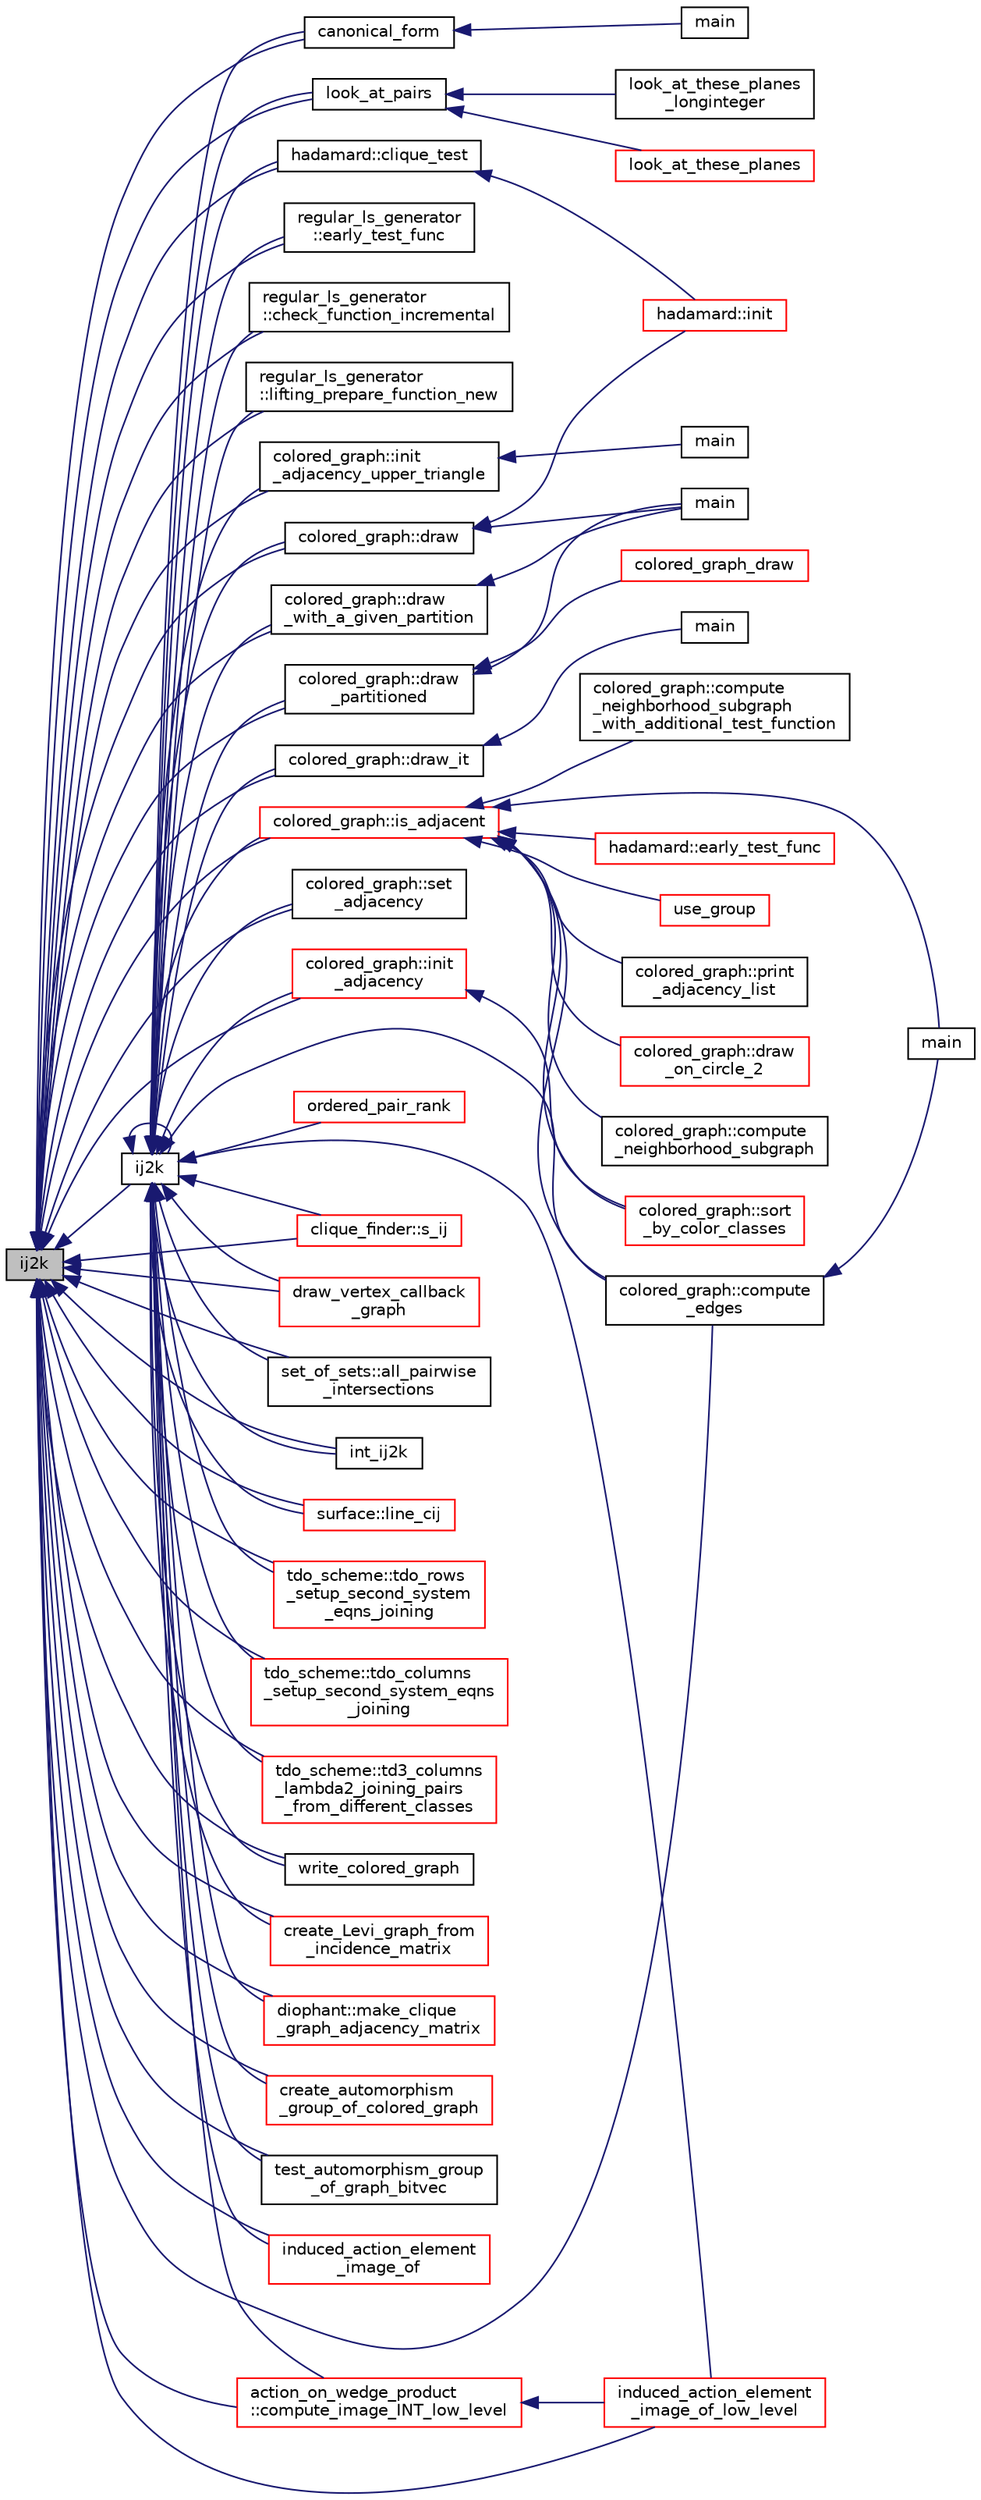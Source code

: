 digraph "ij2k"
{
  edge [fontname="Helvetica",fontsize="10",labelfontname="Helvetica",labelfontsize="10"];
  node [fontname="Helvetica",fontsize="10",shape=record];
  rankdir="LR";
  Node1004 [label="ij2k",height=0.2,width=0.4,color="black", fillcolor="grey75", style="filled", fontcolor="black"];
  Node1004 -> Node1005 [dir="back",color="midnightblue",fontsize="10",style="solid",fontname="Helvetica"];
  Node1005 [label="hadamard::clique_test",height=0.2,width=0.4,color="black", fillcolor="white", style="filled",URL="$d7/dbb/classhadamard.html#a2f9f095c9f78d125e764354279820fd5"];
  Node1005 -> Node1006 [dir="back",color="midnightblue",fontsize="10",style="solid",fontname="Helvetica"];
  Node1006 [label="hadamard::init",height=0.2,width=0.4,color="red", fillcolor="white", style="filled",URL="$d7/dbb/classhadamard.html#a16af359850b8bdd0d2a73e260d496c33"];
  Node1004 -> Node1008 [dir="back",color="midnightblue",fontsize="10",style="solid",fontname="Helvetica"];
  Node1008 [label="canonical_form",height=0.2,width=0.4,color="black", fillcolor="white", style="filled",URL="$df/d70/apps_2combinatorics_2nauty_8_c.html#a10dfaf42b6fbfd957f702a797af64457"];
  Node1008 -> Node1009 [dir="back",color="midnightblue",fontsize="10",style="solid",fontname="Helvetica"];
  Node1009 [label="main",height=0.2,width=0.4,color="black", fillcolor="white", style="filled",URL="$df/d70/apps_2combinatorics_2nauty_8_c.html#a3c04138a5bfe5d72780bb7e82a18e627"];
  Node1004 -> Node1010 [dir="back",color="midnightblue",fontsize="10",style="solid",fontname="Helvetica"];
  Node1010 [label="look_at_pairs",height=0.2,width=0.4,color="black", fillcolor="white", style="filled",URL="$da/d90/analyze_8_c.html#a0152278e7cacd5b2bb5750a6f717386e"];
  Node1010 -> Node1011 [dir="back",color="midnightblue",fontsize="10",style="solid",fontname="Helvetica"];
  Node1011 [label="look_at_these_planes\l_longinteger",height=0.2,width=0.4,color="black", fillcolor="white", style="filled",URL="$da/d90/analyze_8_c.html#ae230005122bb89f7409f5937134b73bf"];
  Node1010 -> Node1012 [dir="back",color="midnightblue",fontsize="10",style="solid",fontname="Helvetica"];
  Node1012 [label="look_at_these_planes",height=0.2,width=0.4,color="red", fillcolor="white", style="filled",URL="$da/d90/analyze_8_c.html#ad8b441870dbb818ee03042aa51a3cd09"];
  Node1004 -> Node1016 [dir="back",color="midnightblue",fontsize="10",style="solid",fontname="Helvetica"];
  Node1016 [label="regular_ls_generator\l::early_test_func",height=0.2,width=0.4,color="black", fillcolor="white", style="filled",URL="$d2/dd8/classregular__ls__generator.html#ab657f1b183fe45c4dd6e51bf0d21280a"];
  Node1004 -> Node1017 [dir="back",color="midnightblue",fontsize="10",style="solid",fontname="Helvetica"];
  Node1017 [label="regular_ls_generator\l::check_function_incremental",height=0.2,width=0.4,color="black", fillcolor="white", style="filled",URL="$d2/dd8/classregular__ls__generator.html#a3ce4a3259efd50dfc514f286d498428e"];
  Node1004 -> Node1018 [dir="back",color="midnightblue",fontsize="10",style="solid",fontname="Helvetica"];
  Node1018 [label="regular_ls_generator\l::lifting_prepare_function_new",height=0.2,width=0.4,color="black", fillcolor="white", style="filled",URL="$d2/dd8/classregular__ls__generator.html#a5d4a720722a5db9aa0bb151b785db5e5"];
  Node1004 -> Node1019 [dir="back",color="midnightblue",fontsize="10",style="solid",fontname="Helvetica"];
  Node1019 [label="colored_graph::init\l_adjacency_upper_triangle",height=0.2,width=0.4,color="black", fillcolor="white", style="filled",URL="$dc/de2/classcolored__graph.html#ab8d81596f1582690c8fe1091dd2cc0fe"];
  Node1019 -> Node1020 [dir="back",color="midnightblue",fontsize="10",style="solid",fontname="Helvetica"];
  Node1020 [label="main",height=0.2,width=0.4,color="black", fillcolor="white", style="filled",URL="$dc/dea/create__graph_8_c.html#a3c04138a5bfe5d72780bb7e82a18e627"];
  Node1004 -> Node1021 [dir="back",color="midnightblue",fontsize="10",style="solid",fontname="Helvetica"];
  Node1021 [label="colored_graph::draw",height=0.2,width=0.4,color="black", fillcolor="white", style="filled",URL="$dc/de2/classcolored__graph.html#ac5fd42765545792be5d4533b782e3320"];
  Node1021 -> Node1006 [dir="back",color="midnightblue",fontsize="10",style="solid",fontname="Helvetica"];
  Node1021 -> Node1022 [dir="back",color="midnightblue",fontsize="10",style="solid",fontname="Helvetica"];
  Node1022 [label="main",height=0.2,width=0.4,color="black", fillcolor="white", style="filled",URL="$d2/dfa/draw__colored__graph_8_c.html#a3c04138a5bfe5d72780bb7e82a18e627"];
  Node1004 -> Node1023 [dir="back",color="midnightblue",fontsize="10",style="solid",fontname="Helvetica"];
  Node1023 [label="colored_graph::draw\l_with_a_given_partition",height=0.2,width=0.4,color="black", fillcolor="white", style="filled",URL="$dc/de2/classcolored__graph.html#a258eaac656baacbcbc064a933f7f11b0"];
  Node1023 -> Node1022 [dir="back",color="midnightblue",fontsize="10",style="solid",fontname="Helvetica"];
  Node1004 -> Node1024 [dir="back",color="midnightblue",fontsize="10",style="solid",fontname="Helvetica"];
  Node1024 [label="colored_graph::draw\l_partitioned",height=0.2,width=0.4,color="black", fillcolor="white", style="filled",URL="$dc/de2/classcolored__graph.html#a244dcd80d20f6eeddd537a48a1541f96"];
  Node1024 -> Node1025 [dir="back",color="midnightblue",fontsize="10",style="solid",fontname="Helvetica"];
  Node1025 [label="colored_graph_draw",height=0.2,width=0.4,color="red", fillcolor="white", style="filled",URL="$d7/d7e/graph__theory_8h.html#ae8b578b6d3c09c831d76dd38e866d82a"];
  Node1024 -> Node1022 [dir="back",color="midnightblue",fontsize="10",style="solid",fontname="Helvetica"];
  Node1004 -> Node1027 [dir="back",color="midnightblue",fontsize="10",style="solid",fontname="Helvetica"];
  Node1027 [label="colored_graph::draw_it",height=0.2,width=0.4,color="black", fillcolor="white", style="filled",URL="$dc/de2/classcolored__graph.html#a127bc92b3de713dda9f14651dad2fd57"];
  Node1027 -> Node1028 [dir="back",color="midnightblue",fontsize="10",style="solid",fontname="Helvetica"];
  Node1028 [label="main",height=0.2,width=0.4,color="black", fillcolor="white", style="filled",URL="$dc/dbc/solve__diophant_8_c.html#a3c04138a5bfe5d72780bb7e82a18e627"];
  Node1004 -> Node1029 [dir="back",color="midnightblue",fontsize="10",style="solid",fontname="Helvetica"];
  Node1029 [label="ij2k",height=0.2,width=0.4,color="black", fillcolor="white", style="filled",URL="$d7/d06/nauty__interface_8_c.html#a68a0fe85ad4b80a9220cb33f9c4c0042"];
  Node1029 -> Node1005 [dir="back",color="midnightblue",fontsize="10",style="solid",fontname="Helvetica"];
  Node1029 -> Node1008 [dir="back",color="midnightblue",fontsize="10",style="solid",fontname="Helvetica"];
  Node1029 -> Node1010 [dir="back",color="midnightblue",fontsize="10",style="solid",fontname="Helvetica"];
  Node1029 -> Node1016 [dir="back",color="midnightblue",fontsize="10",style="solid",fontname="Helvetica"];
  Node1029 -> Node1017 [dir="back",color="midnightblue",fontsize="10",style="solid",fontname="Helvetica"];
  Node1029 -> Node1018 [dir="back",color="midnightblue",fontsize="10",style="solid",fontname="Helvetica"];
  Node1029 -> Node1019 [dir="back",color="midnightblue",fontsize="10",style="solid",fontname="Helvetica"];
  Node1029 -> Node1021 [dir="back",color="midnightblue",fontsize="10",style="solid",fontname="Helvetica"];
  Node1029 -> Node1023 [dir="back",color="midnightblue",fontsize="10",style="solid",fontname="Helvetica"];
  Node1029 -> Node1024 [dir="back",color="midnightblue",fontsize="10",style="solid",fontname="Helvetica"];
  Node1029 -> Node1027 [dir="back",color="midnightblue",fontsize="10",style="solid",fontname="Helvetica"];
  Node1029 -> Node1029 [dir="back",color="midnightblue",fontsize="10",style="solid",fontname="Helvetica"];
  Node1029 -> Node1030 [dir="back",color="midnightblue",fontsize="10",style="solid",fontname="Helvetica"];
  Node1030 [label="colored_graph::compute\l_edges",height=0.2,width=0.4,color="black", fillcolor="white", style="filled",URL="$dc/de2/classcolored__graph.html#a96fc94940e35bc6e6951bc355b48e5be"];
  Node1030 -> Node1031 [dir="back",color="midnightblue",fontsize="10",style="solid",fontname="Helvetica"];
  Node1031 [label="main",height=0.2,width=0.4,color="black", fillcolor="white", style="filled",URL="$d9/dfa/all__cycles_8_c.html#a3c04138a5bfe5d72780bb7e82a18e627"];
  Node1029 -> Node1032 [dir="back",color="midnightblue",fontsize="10",style="solid",fontname="Helvetica"];
  Node1032 [label="colored_graph::is_adjacent",height=0.2,width=0.4,color="red", fillcolor="white", style="filled",URL="$dc/de2/classcolored__graph.html#ac13cc7a798c3ee11bef01f01c8eab061"];
  Node1032 -> Node1033 [dir="back",color="midnightblue",fontsize="10",style="solid",fontname="Helvetica"];
  Node1033 [label="hadamard::early_test_func",height=0.2,width=0.4,color="red", fillcolor="white", style="filled",URL="$d7/dbb/classhadamard.html#a299a7a683de28326c93c8fd5b9545144"];
  Node1032 -> Node1036 [dir="back",color="midnightblue",fontsize="10",style="solid",fontname="Helvetica"];
  Node1036 [label="use_group",height=0.2,width=0.4,color="red", fillcolor="white", style="filled",URL="$d9/d9f/all__cliques_8_c.html#aba62531e97173264c39afe2c7857af31"];
  Node1032 -> Node1031 [dir="back",color="midnightblue",fontsize="10",style="solid",fontname="Helvetica"];
  Node1032 -> Node1038 [dir="back",color="midnightblue",fontsize="10",style="solid",fontname="Helvetica"];
  Node1038 [label="colored_graph::sort\l_by_color_classes",height=0.2,width=0.4,color="red", fillcolor="white", style="filled",URL="$dc/de2/classcolored__graph.html#a0d2f69593524ce6a4d8b25975f484d27"];
  Node1032 -> Node1040 [dir="back",color="midnightblue",fontsize="10",style="solid",fontname="Helvetica"];
  Node1040 [label="colored_graph::print\l_adjacency_list",height=0.2,width=0.4,color="black", fillcolor="white", style="filled",URL="$dc/de2/classcolored__graph.html#a9f05377d37929050e4c82cc1a3d65967"];
  Node1032 -> Node1041 [dir="back",color="midnightblue",fontsize="10",style="solid",fontname="Helvetica"];
  Node1041 [label="colored_graph::draw\l_on_circle_2",height=0.2,width=0.4,color="red", fillcolor="white", style="filled",URL="$dc/de2/classcolored__graph.html#a5491c0aa5ba7e60fb694fe7fbbc5ce8a"];
  Node1032 -> Node1043 [dir="back",color="midnightblue",fontsize="10",style="solid",fontname="Helvetica"];
  Node1043 [label="colored_graph::compute\l_neighborhood_subgraph",height=0.2,width=0.4,color="black", fillcolor="white", style="filled",URL="$dc/de2/classcolored__graph.html#abea9e2c972a799ae17763b8faad9c37a"];
  Node1032 -> Node1044 [dir="back",color="midnightblue",fontsize="10",style="solid",fontname="Helvetica"];
  Node1044 [label="colored_graph::compute\l_neighborhood_subgraph\l_with_additional_test_function",height=0.2,width=0.4,color="black", fillcolor="white", style="filled",URL="$dc/de2/classcolored__graph.html#a8f463f37779583b7d4fed1ac35097c2c"];
  Node1032 -> Node1030 [dir="back",color="midnightblue",fontsize="10",style="solid",fontname="Helvetica"];
  Node1029 -> Node1059 [dir="back",color="midnightblue",fontsize="10",style="solid",fontname="Helvetica"];
  Node1059 [label="colored_graph::set\l_adjacency",height=0.2,width=0.4,color="black", fillcolor="white", style="filled",URL="$dc/de2/classcolored__graph.html#a3c850d5d5d6bde5de472a07ff7c49687"];
  Node1029 -> Node1060 [dir="back",color="midnightblue",fontsize="10",style="solid",fontname="Helvetica"];
  Node1060 [label="colored_graph::init\l_adjacency",height=0.2,width=0.4,color="red", fillcolor="white", style="filled",URL="$dc/de2/classcolored__graph.html#a7dd89f3adcb0f1d70d4bb05be6400e73"];
  Node1060 -> Node1038 [dir="back",color="midnightblue",fontsize="10",style="solid",fontname="Helvetica"];
  Node1029 -> Node1068 [dir="back",color="midnightblue",fontsize="10",style="solid",fontname="Helvetica"];
  Node1068 [label="clique_finder::s_ij",height=0.2,width=0.4,color="red", fillcolor="white", style="filled",URL="$dc/d82/classclique__finder.html#acf6a483e2606040f80042b9de80e4b7b"];
  Node1029 -> Node1079 [dir="back",color="midnightblue",fontsize="10",style="solid",fontname="Helvetica"];
  Node1079 [label="draw_vertex_callback\l_graph",height=0.2,width=0.4,color="red", fillcolor="white", style="filled",URL="$d7/d2a/treedraw_8_c.html#ac40fdd8ab91b570efb82c2f7a37a545e"];
  Node1029 -> Node1082 [dir="back",color="midnightblue",fontsize="10",style="solid",fontname="Helvetica"];
  Node1082 [label="ordered_pair_rank",height=0.2,width=0.4,color="red", fillcolor="white", style="filled",URL="$d2/d23/combinatorics_8h.html#a01ef309e6a72450dca058893da5e039d"];
  Node1029 -> Node1111 [dir="back",color="midnightblue",fontsize="10",style="solid",fontname="Helvetica"];
  Node1111 [label="set_of_sets::all_pairwise\l_intersections",height=0.2,width=0.4,color="black", fillcolor="white", style="filled",URL="$da/dd6/classset__of__sets.html#ad4bd9ef19f5db68c7b55eed69aa1716b"];
  Node1029 -> Node1112 [dir="back",color="midnightblue",fontsize="10",style="solid",fontname="Helvetica"];
  Node1112 [label="int_ij2k",height=0.2,width=0.4,color="black", fillcolor="white", style="filled",URL="$d3/d00/inc__gen__global_8_c.html#aed2b1ee184c2df4e45f64cb4a0f7ccfe"];
  Node1029 -> Node1113 [dir="back",color="midnightblue",fontsize="10",style="solid",fontname="Helvetica"];
  Node1113 [label="surface::line_cij",height=0.2,width=0.4,color="red", fillcolor="white", style="filled",URL="$d5/d88/classsurface.html#accbf5729de8322d1e230f40144308218"];
  Node1029 -> Node1116 [dir="back",color="midnightblue",fontsize="10",style="solid",fontname="Helvetica"];
  Node1116 [label="tdo_scheme::tdo_rows\l_setup_second_system\l_eqns_joining",height=0.2,width=0.4,color="red", fillcolor="white", style="filled",URL="$d7/dbc/classtdo__scheme.html#a5471aa8f875a23a6d9d70f5d72618e95"];
  Node1029 -> Node1120 [dir="back",color="midnightblue",fontsize="10",style="solid",fontname="Helvetica"];
  Node1120 [label="tdo_scheme::tdo_columns\l_setup_second_system_eqns\l_joining",height=0.2,width=0.4,color="red", fillcolor="white", style="filled",URL="$d7/dbc/classtdo__scheme.html#a00a84291c06fdcfd814afa2dbfb1fda0"];
  Node1029 -> Node1124 [dir="back",color="midnightblue",fontsize="10",style="solid",fontname="Helvetica"];
  Node1124 [label="tdo_scheme::td3_columns\l_lambda2_joining_pairs\l_from_different_classes",height=0.2,width=0.4,color="red", fillcolor="white", style="filled",URL="$d7/dbc/classtdo__scheme.html#a511aae77449403d460f4bbcab809de95"];
  Node1029 -> Node1125 [dir="back",color="midnightblue",fontsize="10",style="solid",fontname="Helvetica"];
  Node1125 [label="write_colored_graph",height=0.2,width=0.4,color="black", fillcolor="white", style="filled",URL="$d5/d87/globals_8h.html#ad8f46c04217ce06659cce8eef93df0b4"];
  Node1029 -> Node1126 [dir="back",color="midnightblue",fontsize="10",style="solid",fontname="Helvetica"];
  Node1126 [label="create_Levi_graph_from\l_incidence_matrix",height=0.2,width=0.4,color="red", fillcolor="white", style="filled",URL="$d5/d87/globals_8h.html#a985e3f3df23d58f6aa691ba3e5e6f249"];
  Node1029 -> Node1135 [dir="back",color="midnightblue",fontsize="10",style="solid",fontname="Helvetica"];
  Node1135 [label="diophant::make_clique\l_graph_adjacency_matrix",height=0.2,width=0.4,color="red", fillcolor="white", style="filled",URL="$d7/d9c/classdiophant.html#ae55932f30e8a1d1809123a6e1dda24e8"];
  Node1029 -> Node1139 [dir="back",color="midnightblue",fontsize="10",style="solid",fontname="Helvetica"];
  Node1139 [label="create_automorphism\l_group_of_colored_graph",height=0.2,width=0.4,color="red", fillcolor="white", style="filled",URL="$dc/dd4/group__actions_8h.html#a6a632229ec3b79b6c0797e33e549c586"];
  Node1029 -> Node1141 [dir="back",color="midnightblue",fontsize="10",style="solid",fontname="Helvetica"];
  Node1141 [label="test_automorphism_group\l_of_graph_bitvec",height=0.2,width=0.4,color="black", fillcolor="white", style="filled",URL="$dc/dd4/group__actions_8h.html#a2e0b825af702a050bcceab8f5f4ae40d"];
  Node1029 -> Node1142 [dir="back",color="midnightblue",fontsize="10",style="solid",fontname="Helvetica"];
  Node1142 [label="induced_action_element\l_image_of",height=0.2,width=0.4,color="red", fillcolor="white", style="filled",URL="$d3/d27/interface_8_c.html#a821850d6c3988dd122de0489cd36f0f0"];
  Node1029 -> Node1337 [dir="back",color="midnightblue",fontsize="10",style="solid",fontname="Helvetica"];
  Node1337 [label="induced_action_element\l_image_of_low_level",height=0.2,width=0.4,color="red", fillcolor="white", style="filled",URL="$d3/d27/interface_8_c.html#aa4bc5f68829829d9a41223c260c658c5"];
  Node1029 -> Node1338 [dir="back",color="midnightblue",fontsize="10",style="solid",fontname="Helvetica"];
  Node1338 [label="action_on_wedge_product\l::compute_image_INT_low_level",height=0.2,width=0.4,color="red", fillcolor="white", style="filled",URL="$d0/deb/classaction__on__wedge__product.html#a4db8aa51b8d6d7fcdacbf2947aa7e018"];
  Node1338 -> Node1337 [dir="back",color="midnightblue",fontsize="10",style="solid",fontname="Helvetica"];
  Node1004 -> Node1030 [dir="back",color="midnightblue",fontsize="10",style="solid",fontname="Helvetica"];
  Node1004 -> Node1032 [dir="back",color="midnightblue",fontsize="10",style="solid",fontname="Helvetica"];
  Node1004 -> Node1059 [dir="back",color="midnightblue",fontsize="10",style="solid",fontname="Helvetica"];
  Node1004 -> Node1060 [dir="back",color="midnightblue",fontsize="10",style="solid",fontname="Helvetica"];
  Node1004 -> Node1068 [dir="back",color="midnightblue",fontsize="10",style="solid",fontname="Helvetica"];
  Node1004 -> Node1079 [dir="back",color="midnightblue",fontsize="10",style="solid",fontname="Helvetica"];
  Node1004 -> Node1111 [dir="back",color="midnightblue",fontsize="10",style="solid",fontname="Helvetica"];
  Node1004 -> Node1112 [dir="back",color="midnightblue",fontsize="10",style="solid",fontname="Helvetica"];
  Node1004 -> Node1113 [dir="back",color="midnightblue",fontsize="10",style="solid",fontname="Helvetica"];
  Node1004 -> Node1116 [dir="back",color="midnightblue",fontsize="10",style="solid",fontname="Helvetica"];
  Node1004 -> Node1120 [dir="back",color="midnightblue",fontsize="10",style="solid",fontname="Helvetica"];
  Node1004 -> Node1124 [dir="back",color="midnightblue",fontsize="10",style="solid",fontname="Helvetica"];
  Node1004 -> Node1125 [dir="back",color="midnightblue",fontsize="10",style="solid",fontname="Helvetica"];
  Node1004 -> Node1126 [dir="back",color="midnightblue",fontsize="10",style="solid",fontname="Helvetica"];
  Node1004 -> Node1135 [dir="back",color="midnightblue",fontsize="10",style="solid",fontname="Helvetica"];
  Node1004 -> Node1139 [dir="back",color="midnightblue",fontsize="10",style="solid",fontname="Helvetica"];
  Node1004 -> Node1141 [dir="back",color="midnightblue",fontsize="10",style="solid",fontname="Helvetica"];
  Node1004 -> Node1142 [dir="back",color="midnightblue",fontsize="10",style="solid",fontname="Helvetica"];
  Node1004 -> Node1337 [dir="back",color="midnightblue",fontsize="10",style="solid",fontname="Helvetica"];
  Node1004 -> Node1338 [dir="back",color="midnightblue",fontsize="10",style="solid",fontname="Helvetica"];
}
